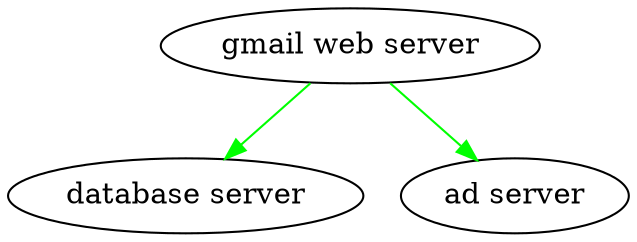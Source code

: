 digraph G {
  "gmail web server" -> "database server" [color=green]
  "gmail web server" -> "ad server" [color=green]
}
